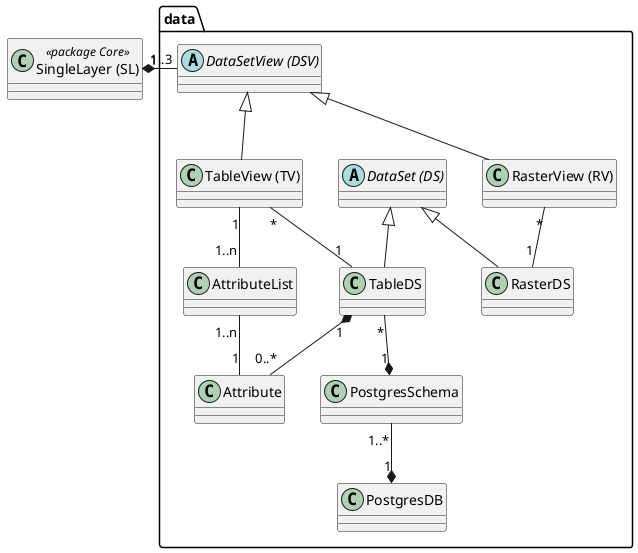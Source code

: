 @startuml
class "SingleLayer (SL)" as sl << package Core >>

package data {

abstract class "DataSetView (DSV)" as dsv
class "RasterView (RV)" as rv
class "TableView (TV)" as tv

abstract class "DataSet (DS)" as ds
class "TableDS" as tds
class "RasterDS" as rds

class "PostgresDB" as pdb

class "Attribute" as attr

class "AttributeList" as al

class "PostgresSchema" as pgs
}

dsv <|-- rv
dsv <|-- tv

ds <|-- rds
ds <|-- tds

sl "1" *-right- "1..3" dsv

tv "*" -- "1" tds
rv "*" -- "1" rds

tds "*" --* "1" pgs
tds "1" *-- "0..*" attr

tv "1" -- "1..n" al
al "1..n" -- "1" attr

pgs "1..*" --* "1" pdb
@enduml